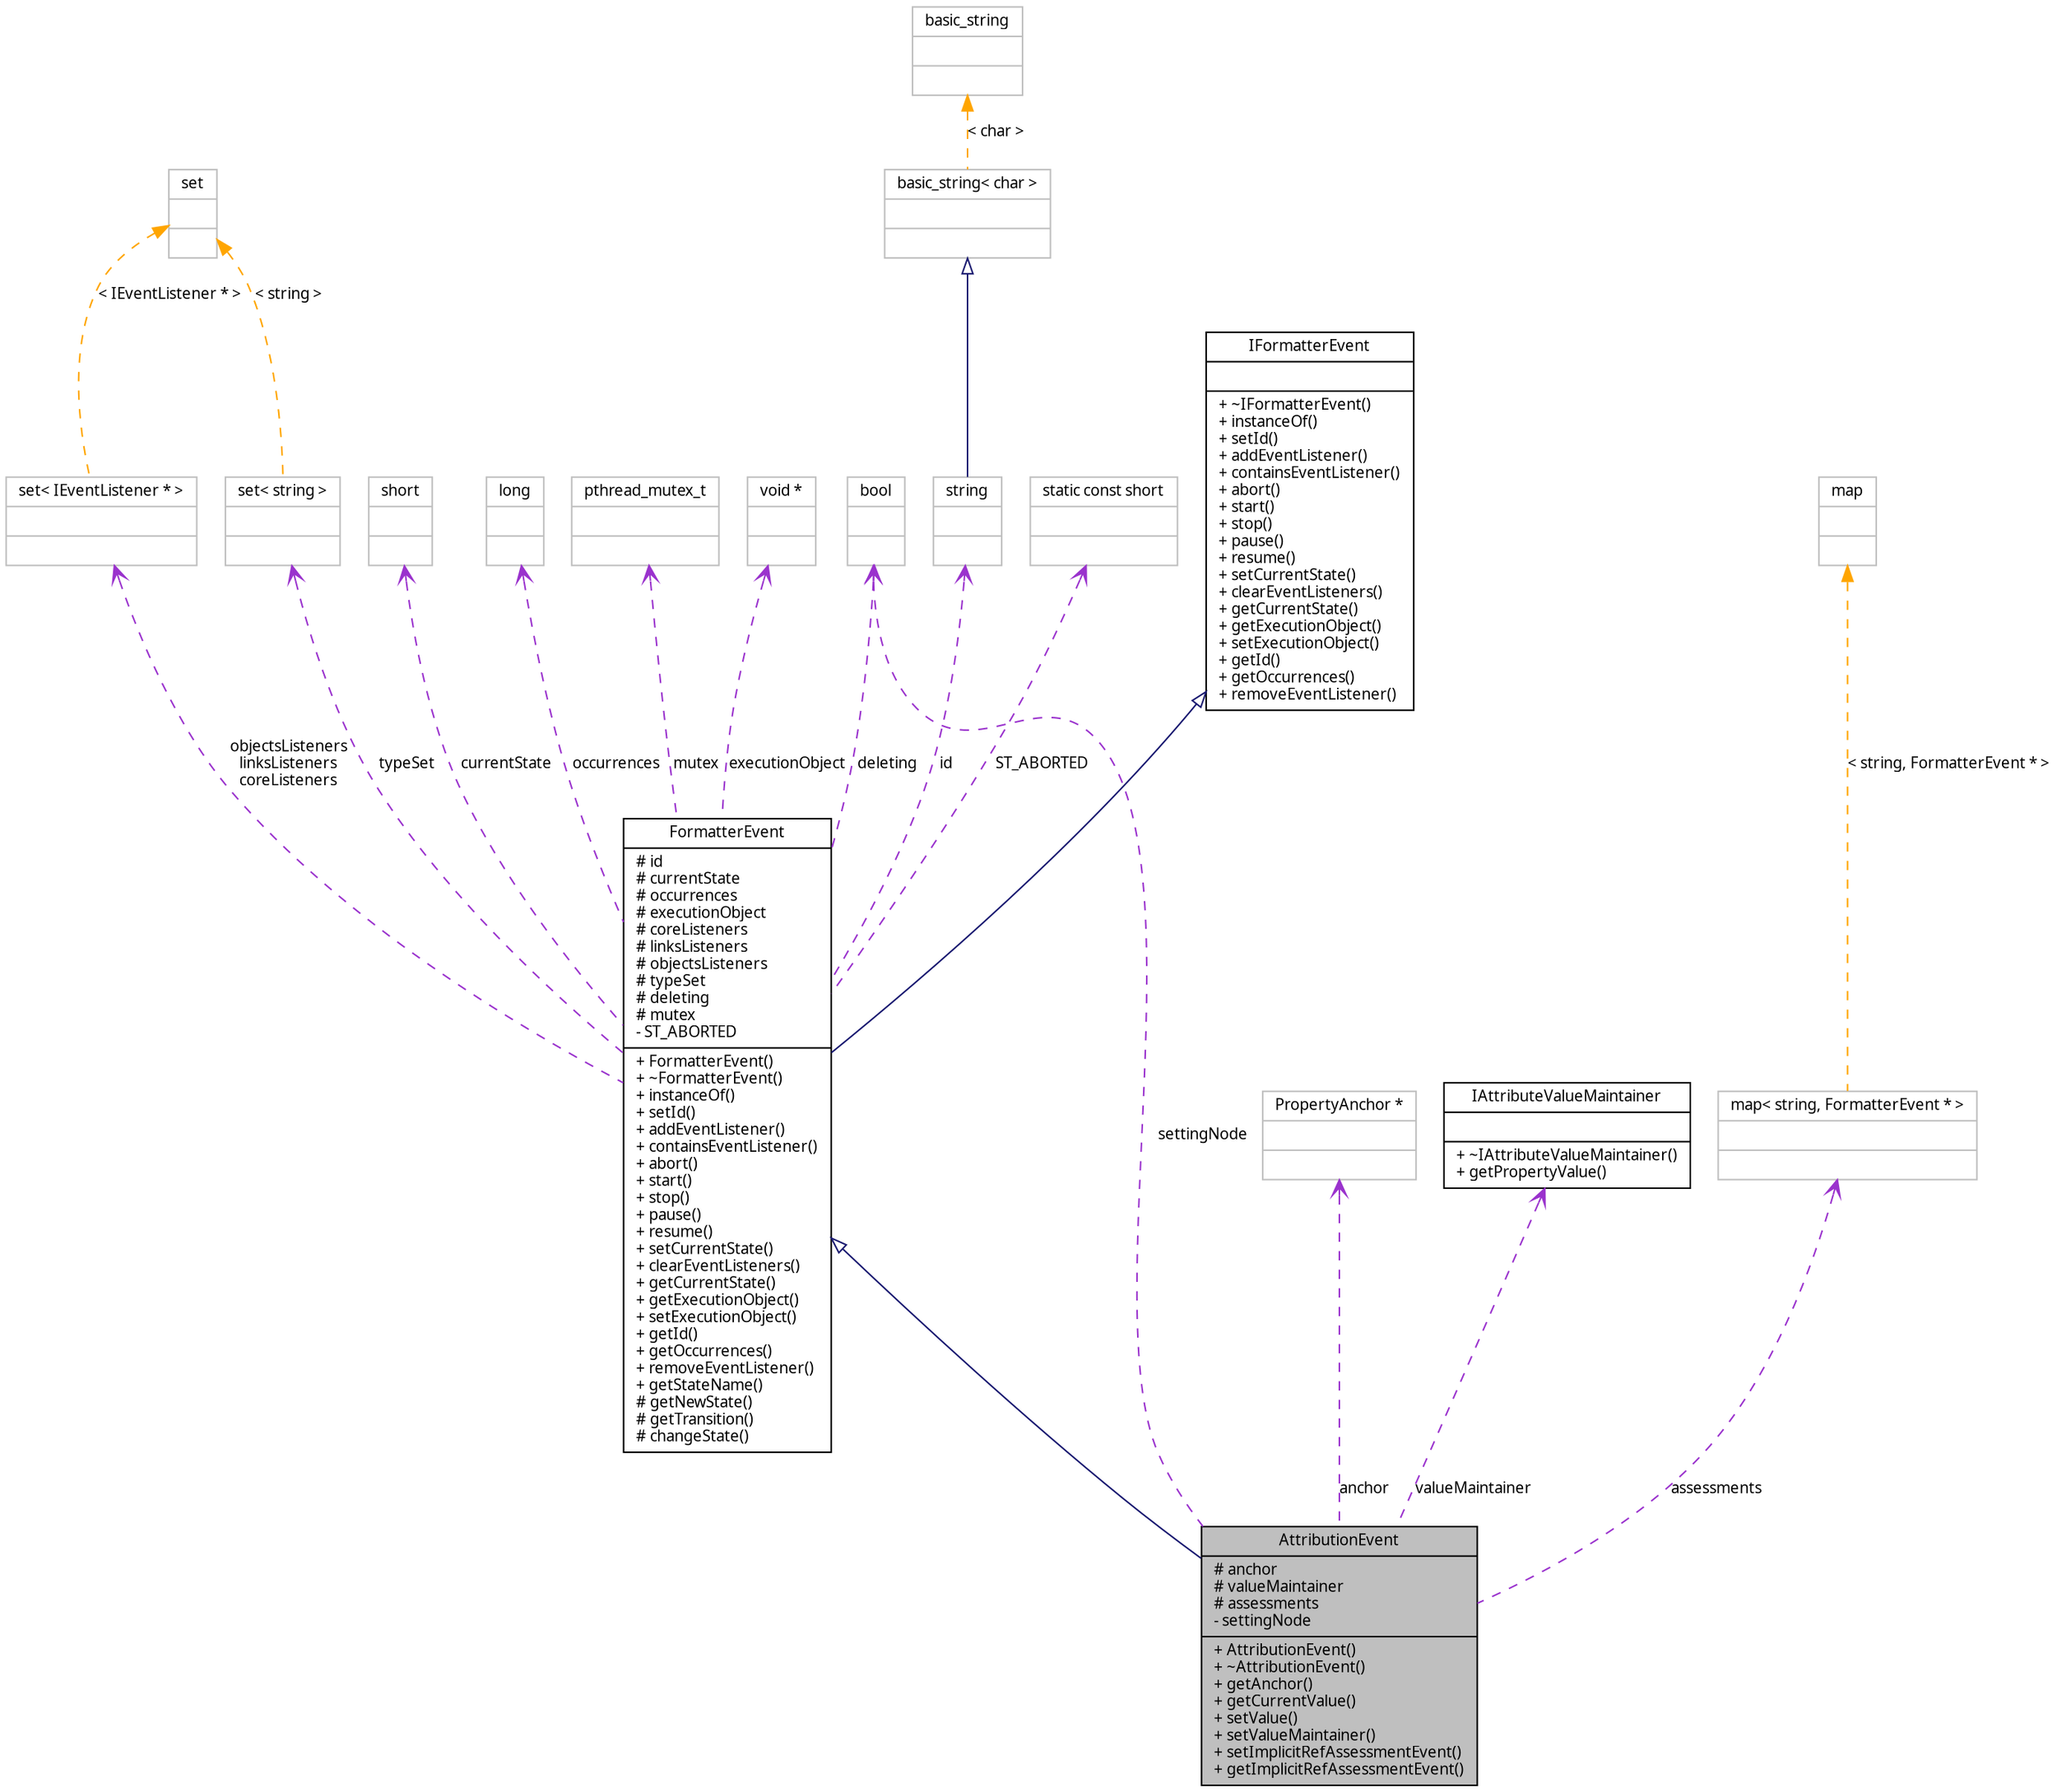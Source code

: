 digraph G
{
  edge [fontname="FreeSans.ttf",fontsize=10,labelfontname="FreeSans.ttf",labelfontsize=10];
  node [fontname="FreeSans.ttf",fontsize=10,shape=record];
  Node1 [label="{AttributionEvent\n|# anchor\l# valueMaintainer\l# assessments\l- settingNode\l|+ AttributionEvent()\l+ ~AttributionEvent()\l+ getAnchor()\l+ getCurrentValue()\l+ setValue()\l+ setValueMaintainer()\l+ setImplicitRefAssessmentEvent()\l+ getImplicitRefAssessmentEvent()\l}",height=0.2,width=0.4,color="black", fillcolor="grey75", style="filled" fontcolor="black"];
  Node2 -> Node1 [dir=back,color="midnightblue",fontsize=10,style="solid",arrowtail="empty",fontname="FreeSans.ttf"];
  Node2 [label="{FormatterEvent\n|# id\l# currentState\l# occurrences\l# executionObject\l# coreListeners\l# linksListeners\l# objectsListeners\l# typeSet\l# deleting\l# mutex\l- ST_ABORTED\l|+ FormatterEvent()\l+ ~FormatterEvent()\l+ instanceOf()\l+ setId()\l+ addEventListener()\l+ containsEventListener()\l+ abort()\l+ start()\l+ stop()\l+ pause()\l+ resume()\l+ setCurrentState()\l+ clearEventListeners()\l+ getCurrentState()\l+ getExecutionObject()\l+ setExecutionObject()\l+ getId()\l+ getOccurrences()\l+ removeEventListener()\l+ getStateName()\l# getNewState()\l# getTransition()\l# changeState()\l}",height=0.2,width=0.4,color="black", fillcolor="white", style="filled",URL="$classbr_1_1pucrio_1_1telemidia_1_1ginga_1_1ncl_1_1model_1_1event_1_1FormatterEvent.html"];
  Node3 -> Node2 [dir=back,color="midnightblue",fontsize=10,style="solid",arrowtail="empty",fontname="FreeSans.ttf"];
  Node3 [label="{IFormatterEvent\n||+ ~IFormatterEvent()\l+ instanceOf()\l+ setId()\l+ addEventListener()\l+ containsEventListener()\l+ abort()\l+ start()\l+ stop()\l+ pause()\l+ resume()\l+ setCurrentState()\l+ clearEventListeners()\l+ getCurrentState()\l+ getExecutionObject()\l+ setExecutionObject()\l+ getId()\l+ getOccurrences()\l+ removeEventListener()\l}",height=0.2,width=0.4,color="black", fillcolor="white", style="filled",URL="$classbr_1_1pucrio_1_1telemidia_1_1ginga_1_1ncl_1_1model_1_1event_1_1IFormatterEvent.html"];
  Node4 -> Node2 [dir=back,color="darkorchid3",fontsize=10,style="dashed",label="typeSet",arrowtail="open",fontname="FreeSans.ttf"];
  Node4 [label="{set\< string \>\n||}",height=0.2,width=0.4,color="grey75", fillcolor="white", style="filled"];
  Node5 -> Node4 [dir=back,color="orange",fontsize=10,style="dashed",label="\< string \>",fontname="FreeSans.ttf"];
  Node5 [label="{set\n||}",height=0.2,width=0.4,color="grey75", fillcolor="white", style="filled",tooltip="STL class."];
  Node6 -> Node2 [dir=back,color="darkorchid3",fontsize=10,style="dashed",label="currentState",arrowtail="open",fontname="FreeSans.ttf"];
  Node6 [label="{short\n||}",height=0.2,width=0.4,color="grey75", fillcolor="white", style="filled"];
  Node7 -> Node2 [dir=back,color="darkorchid3",fontsize=10,style="dashed",label="ST_ABORTED",arrowtail="open",fontname="FreeSans.ttf"];
  Node7 [label="{static const short\n||}",height=0.2,width=0.4,color="grey75", fillcolor="white", style="filled"];
  Node8 -> Node2 [dir=back,color="darkorchid3",fontsize=10,style="dashed",label="mutex",arrowtail="open",fontname="FreeSans.ttf"];
  Node8 [label="{pthread_mutex_t\n||}",height=0.2,width=0.4,color="grey75", fillcolor="white", style="filled"];
  Node9 -> Node2 [dir=back,color="darkorchid3",fontsize=10,style="dashed",label="deleting",arrowtail="open",fontname="FreeSans.ttf"];
  Node9 [label="{bool\n||}",height=0.2,width=0.4,color="grey75", fillcolor="white", style="filled"];
  Node10 -> Node2 [dir=back,color="darkorchid3",fontsize=10,style="dashed",label="id",arrowtail="open",fontname="FreeSans.ttf"];
  Node10 [label="{string\n||}",height=0.2,width=0.4,color="grey75", fillcolor="white", style="filled",tooltip="STL class."];
  Node11 -> Node10 [dir=back,color="midnightblue",fontsize=10,style="solid",arrowtail="empty",fontname="FreeSans.ttf"];
  Node11 [label="{basic_string\< char \>\n||}",height=0.2,width=0.4,color="grey75", fillcolor="white", style="filled"];
  Node12 -> Node11 [dir=back,color="orange",fontsize=10,style="dashed",label="\< char \>",fontname="FreeSans.ttf"];
  Node12 [label="{basic_string\n||}",height=0.2,width=0.4,color="grey75", fillcolor="white", style="filled",tooltip="STL class."];
  Node13 -> Node2 [dir=back,color="darkorchid3",fontsize=10,style="dashed",label="objectsListeners\nlinksListeners\ncoreListeners",arrowtail="open",fontname="FreeSans.ttf"];
  Node13 [label="{set\< IEventListener * \>\n||}",height=0.2,width=0.4,color="grey75", fillcolor="white", style="filled"];
  Node5 -> Node13 [dir=back,color="orange",fontsize=10,style="dashed",label="\< IEventListener * \>",fontname="FreeSans.ttf"];
  Node14 -> Node2 [dir=back,color="darkorchid3",fontsize=10,style="dashed",label="occurrences",arrowtail="open",fontname="FreeSans.ttf"];
  Node14 [label="{long\n||}",height=0.2,width=0.4,color="grey75", fillcolor="white", style="filled"];
  Node15 -> Node2 [dir=back,color="darkorchid3",fontsize=10,style="dashed",label="executionObject",arrowtail="open",fontname="FreeSans.ttf"];
  Node15 [label="{void *\n||}",height=0.2,width=0.4,color="grey75", fillcolor="white", style="filled"];
  Node16 -> Node1 [dir=back,color="darkorchid3",fontsize=10,style="dashed",label="anchor",arrowtail="open",fontname="FreeSans.ttf"];
  Node16 [label="{PropertyAnchor *\n||}",height=0.2,width=0.4,color="grey75", fillcolor="white", style="filled"];
  Node17 -> Node1 [dir=back,color="darkorchid3",fontsize=10,style="dashed",label="valueMaintainer",arrowtail="open",fontname="FreeSans.ttf"];
  Node17 [label="{IAttributeValueMaintainer\n||+ ~IAttributeValueMaintainer()\l+ getPropertyValue()\l}",height=0.2,width=0.4,color="black", fillcolor="white", style="filled",URL="$classbr_1_1pucrio_1_1telemidia_1_1ginga_1_1ncl_1_1model_1_1event_1_1IAttributeValueMaintainer.html"];
  Node9 -> Node1 [dir=back,color="darkorchid3",fontsize=10,style="dashed",label="settingNode",arrowtail="open",fontname="FreeSans.ttf"];
  Node18 -> Node1 [dir=back,color="darkorchid3",fontsize=10,style="dashed",label="assessments",arrowtail="open",fontname="FreeSans.ttf"];
  Node18 [label="{map\< string, FormatterEvent * \>\n||}",height=0.2,width=0.4,color="grey75", fillcolor="white", style="filled"];
  Node19 -> Node18 [dir=back,color="orange",fontsize=10,style="dashed",label="\< string, FormatterEvent * \>",fontname="FreeSans.ttf"];
  Node19 [label="{map\n||}",height=0.2,width=0.4,color="grey75", fillcolor="white", style="filled",tooltip="STL class."];
}
